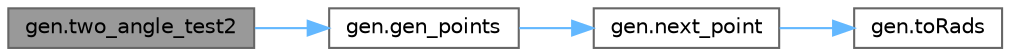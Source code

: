 digraph "gen.two_angle_test2"
{
 // LATEX_PDF_SIZE
  bgcolor="transparent";
  edge [fontname=Helvetica,fontsize=10,labelfontname=Helvetica,labelfontsize=10];
  node [fontname=Helvetica,fontsize=10,shape=box,height=0.2,width=0.4];
  rankdir="LR";
  Node1 [id="Node000001",label="gen.two_angle_test2",height=0.2,width=0.4,color="gray40", fillcolor="grey60", style="filled", fontcolor="black",tooltip=" "];
  Node1 -> Node2 [id="edge1_Node000001_Node000002",color="steelblue1",style="solid",tooltip=" "];
  Node2 [id="Node000002",label="gen.gen_points",height=0.2,width=0.4,color="grey40", fillcolor="white", style="filled",URL="$dc/d8e/namespacegen_abcd6c0f8a022a7f642eabd9c662e5ad9.html#abcd6c0f8a022a7f642eabd9c662e5ad9",tooltip=" "];
  Node2 -> Node3 [id="edge2_Node000002_Node000003",color="steelblue1",style="solid",tooltip=" "];
  Node3 [id="Node000003",label="gen.next_point",height=0.2,width=0.4,color="grey40", fillcolor="white", style="filled",URL="$dc/d8e/namespacegen_a4fc5b1da59ed64885db8585feea6794a.html#a4fc5b1da59ed64885db8585feea6794a",tooltip=" "];
  Node3 -> Node4 [id="edge3_Node000003_Node000004",color="steelblue1",style="solid",tooltip=" "];
  Node4 [id="Node000004",label="gen.toRads",height=0.2,width=0.4,color="grey40", fillcolor="white", style="filled",URL="$dc/d8e/namespacegen_abe8bcb9c211028969da2d65b3f1d42fd.html#abe8bcb9c211028969da2d65b3f1d42fd",tooltip=" "];
}
